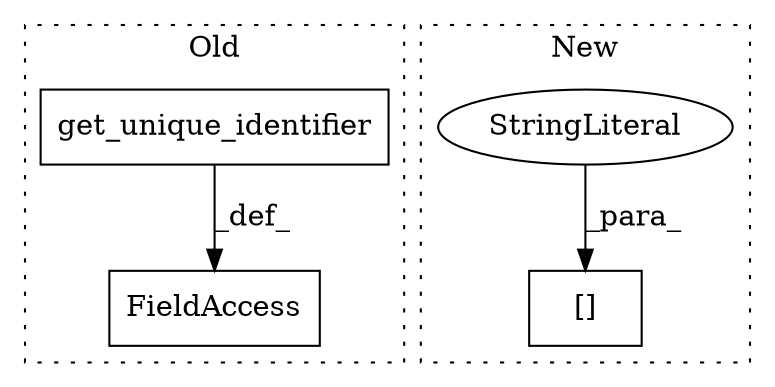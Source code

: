 digraph G {
subgraph cluster0 {
1 [label="get_unique_identifier" a="32" s="1690,1724" l="22,1" shape="box"];
4 [label="FieldAccess" a="22" s="1679" l="10" shape="box"];
label = "Old";
style="dotted";
}
subgraph cluster1 {
2 [label="[]" a="2" s="1690,1708" l="13,1" shape="box"];
3 [label="StringLiteral" a="45" s="1703" l="5" shape="ellipse"];
label = "New";
style="dotted";
}
1 -> 4 [label="_def_"];
3 -> 2 [label="_para_"];
}